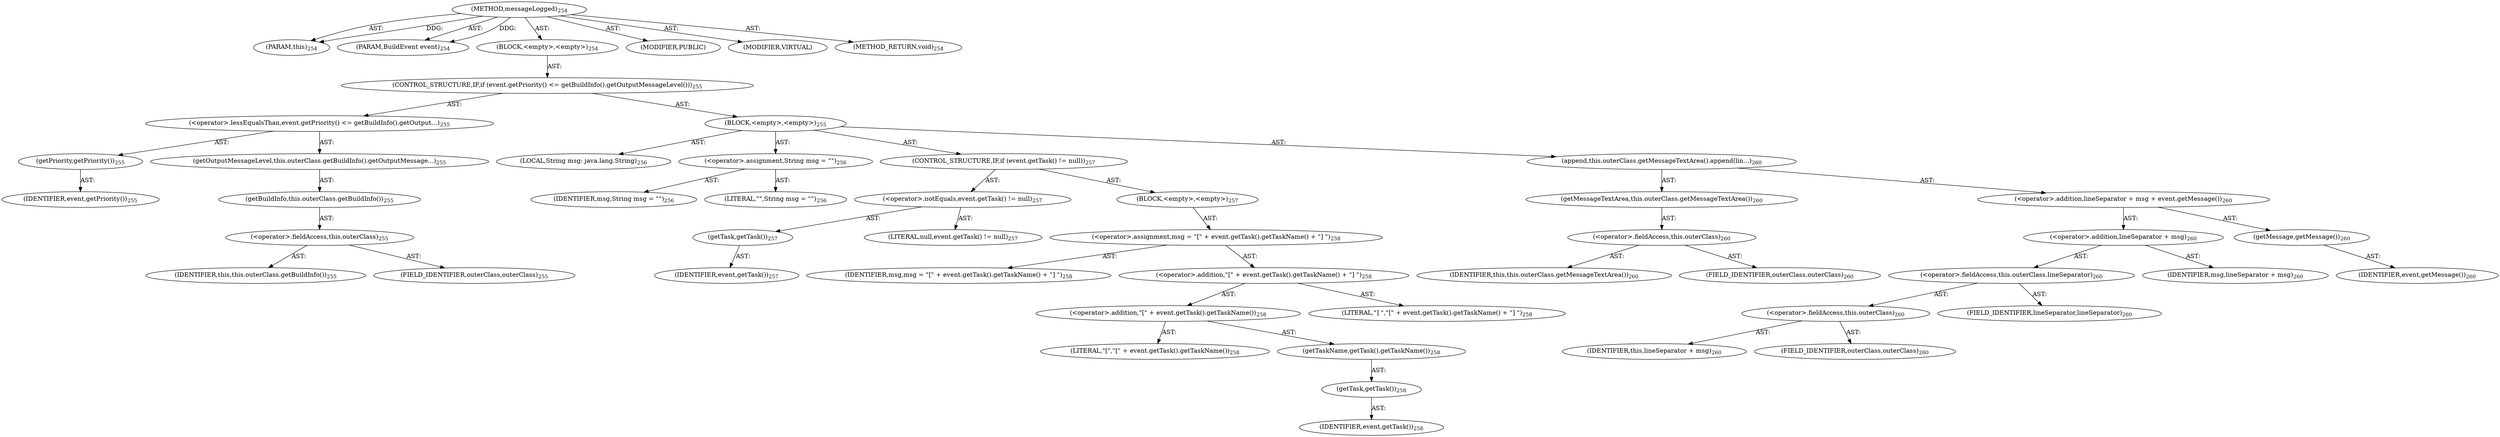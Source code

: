 digraph "messageLogged" {  
"111669149700" [label = <(METHOD,messageLogged)<SUB>254</SUB>> ]
"115964116995" [label = <(PARAM,this)<SUB>254</SUB>> ]
"115964117060" [label = <(PARAM,BuildEvent event)<SUB>254</SUB>> ]
"25769803785" [label = <(BLOCK,&lt;empty&gt;,&lt;empty&gt;)<SUB>254</SUB>> ]
"47244640261" [label = <(CONTROL_STRUCTURE,IF,if (event.getPriority() &lt;= getBuildInfo().getOutputMessageLevel()))<SUB>255</SUB>> ]
"30064771149" [label = <(&lt;operator&gt;.lessEqualsThan,event.getPriority() &lt;= getBuildInfo().getOutput...)<SUB>255</SUB>> ]
"30064771150" [label = <(getPriority,getPriority())<SUB>255</SUB>> ]
"68719477012" [label = <(IDENTIFIER,event,getPriority())<SUB>255</SUB>> ]
"30064771151" [label = <(getOutputMessageLevel,this.outerClass.getBuildInfo().getOutputMessage...)<SUB>255</SUB>> ]
"30064771152" [label = <(getBuildInfo,this.outerClass.getBuildInfo())<SUB>255</SUB>> ]
"30064771153" [label = <(&lt;operator&gt;.fieldAccess,this.outerClass)<SUB>255</SUB>> ]
"68719476748" [label = <(IDENTIFIER,this,this.outerClass.getBuildInfo())<SUB>255</SUB>> ]
"55834574875" [label = <(FIELD_IDENTIFIER,outerClass,outerClass)<SUB>255</SUB>> ]
"25769803786" [label = <(BLOCK,&lt;empty&gt;,&lt;empty&gt;)<SUB>255</SUB>> ]
"94489280514" [label = <(LOCAL,String msg: java.lang.String)<SUB>256</SUB>> ]
"30064771154" [label = <(&lt;operator&gt;.assignment,String msg = &quot;&quot;)<SUB>256</SUB>> ]
"68719477013" [label = <(IDENTIFIER,msg,String msg = &quot;&quot;)<SUB>256</SUB>> ]
"90194313225" [label = <(LITERAL,&quot;&quot;,String msg = &quot;&quot;)<SUB>256</SUB>> ]
"47244640262" [label = <(CONTROL_STRUCTURE,IF,if (event.getTask() != null))<SUB>257</SUB>> ]
"30064771155" [label = <(&lt;operator&gt;.notEquals,event.getTask() != null)<SUB>257</SUB>> ]
"30064771156" [label = <(getTask,getTask())<SUB>257</SUB>> ]
"68719477014" [label = <(IDENTIFIER,event,getTask())<SUB>257</SUB>> ]
"90194313226" [label = <(LITERAL,null,event.getTask() != null)<SUB>257</SUB>> ]
"25769803787" [label = <(BLOCK,&lt;empty&gt;,&lt;empty&gt;)<SUB>257</SUB>> ]
"30064771157" [label = <(&lt;operator&gt;.assignment,msg = &quot;[&quot; + event.getTask().getTaskName() + &quot;] &quot;)<SUB>258</SUB>> ]
"68719477015" [label = <(IDENTIFIER,msg,msg = &quot;[&quot; + event.getTask().getTaskName() + &quot;] &quot;)<SUB>258</SUB>> ]
"30064771158" [label = <(&lt;operator&gt;.addition,&quot;[&quot; + event.getTask().getTaskName() + &quot;] &quot;)<SUB>258</SUB>> ]
"30064771159" [label = <(&lt;operator&gt;.addition,&quot;[&quot; + event.getTask().getTaskName())<SUB>258</SUB>> ]
"90194313227" [label = <(LITERAL,&quot;[&quot;,&quot;[&quot; + event.getTask().getTaskName())<SUB>258</SUB>> ]
"30064771160" [label = <(getTaskName,getTask().getTaskName())<SUB>258</SUB>> ]
"30064771161" [label = <(getTask,getTask())<SUB>258</SUB>> ]
"68719477016" [label = <(IDENTIFIER,event,getTask())<SUB>258</SUB>> ]
"90194313228" [label = <(LITERAL,&quot;] &quot;,&quot;[&quot; + event.getTask().getTaskName() + &quot;] &quot;)<SUB>258</SUB>> ]
"30064771162" [label = <(append,this.outerClass.getMessageTextArea().append(lin...)<SUB>260</SUB>> ]
"30064771163" [label = <(getMessageTextArea,this.outerClass.getMessageTextArea())<SUB>260</SUB>> ]
"30064771164" [label = <(&lt;operator&gt;.fieldAccess,this.outerClass)<SUB>260</SUB>> ]
"68719476749" [label = <(IDENTIFIER,this,this.outerClass.getMessageTextArea())<SUB>260</SUB>> ]
"55834574876" [label = <(FIELD_IDENTIFIER,outerClass,outerClass)<SUB>260</SUB>> ]
"30064771165" [label = <(&lt;operator&gt;.addition,lineSeparator + msg + event.getMessage())<SUB>260</SUB>> ]
"30064771166" [label = <(&lt;operator&gt;.addition,lineSeparator + msg)<SUB>260</SUB>> ]
"30064771167" [label = <(&lt;operator&gt;.fieldAccess,this.outerClass.lineSeparator)<SUB>260</SUB>> ]
"30064771168" [label = <(&lt;operator&gt;.fieldAccess,this.outerClass)<SUB>260</SUB>> ]
"68719477017" [label = <(IDENTIFIER,this,lineSeparator + msg)<SUB>260</SUB>> ]
"55834574877" [label = <(FIELD_IDENTIFIER,outerClass,outerClass)<SUB>260</SUB>> ]
"55834574878" [label = <(FIELD_IDENTIFIER,lineSeparator,lineSeparator)<SUB>260</SUB>> ]
"68719477018" [label = <(IDENTIFIER,msg,lineSeparator + msg)<SUB>260</SUB>> ]
"30064771169" [label = <(getMessage,getMessage())<SUB>260</SUB>> ]
"68719477019" [label = <(IDENTIFIER,event,getMessage())<SUB>260</SUB>> ]
"133143986228" [label = <(MODIFIER,PUBLIC)> ]
"133143986229" [label = <(MODIFIER,VIRTUAL)> ]
"128849018884" [label = <(METHOD_RETURN,void)<SUB>254</SUB>> ]
  "111669149700" -> "115964116995"  [ label = "AST: "] 
  "111669149700" -> "115964117060"  [ label = "AST: "] 
  "111669149700" -> "25769803785"  [ label = "AST: "] 
  "111669149700" -> "133143986228"  [ label = "AST: "] 
  "111669149700" -> "133143986229"  [ label = "AST: "] 
  "111669149700" -> "128849018884"  [ label = "AST: "] 
  "25769803785" -> "47244640261"  [ label = "AST: "] 
  "47244640261" -> "30064771149"  [ label = "AST: "] 
  "47244640261" -> "25769803786"  [ label = "AST: "] 
  "30064771149" -> "30064771150"  [ label = "AST: "] 
  "30064771149" -> "30064771151"  [ label = "AST: "] 
  "30064771150" -> "68719477012"  [ label = "AST: "] 
  "30064771151" -> "30064771152"  [ label = "AST: "] 
  "30064771152" -> "30064771153"  [ label = "AST: "] 
  "30064771153" -> "68719476748"  [ label = "AST: "] 
  "30064771153" -> "55834574875"  [ label = "AST: "] 
  "25769803786" -> "94489280514"  [ label = "AST: "] 
  "25769803786" -> "30064771154"  [ label = "AST: "] 
  "25769803786" -> "47244640262"  [ label = "AST: "] 
  "25769803786" -> "30064771162"  [ label = "AST: "] 
  "30064771154" -> "68719477013"  [ label = "AST: "] 
  "30064771154" -> "90194313225"  [ label = "AST: "] 
  "47244640262" -> "30064771155"  [ label = "AST: "] 
  "47244640262" -> "25769803787"  [ label = "AST: "] 
  "30064771155" -> "30064771156"  [ label = "AST: "] 
  "30064771155" -> "90194313226"  [ label = "AST: "] 
  "30064771156" -> "68719477014"  [ label = "AST: "] 
  "25769803787" -> "30064771157"  [ label = "AST: "] 
  "30064771157" -> "68719477015"  [ label = "AST: "] 
  "30064771157" -> "30064771158"  [ label = "AST: "] 
  "30064771158" -> "30064771159"  [ label = "AST: "] 
  "30064771158" -> "90194313228"  [ label = "AST: "] 
  "30064771159" -> "90194313227"  [ label = "AST: "] 
  "30064771159" -> "30064771160"  [ label = "AST: "] 
  "30064771160" -> "30064771161"  [ label = "AST: "] 
  "30064771161" -> "68719477016"  [ label = "AST: "] 
  "30064771162" -> "30064771163"  [ label = "AST: "] 
  "30064771162" -> "30064771165"  [ label = "AST: "] 
  "30064771163" -> "30064771164"  [ label = "AST: "] 
  "30064771164" -> "68719476749"  [ label = "AST: "] 
  "30064771164" -> "55834574876"  [ label = "AST: "] 
  "30064771165" -> "30064771166"  [ label = "AST: "] 
  "30064771165" -> "30064771169"  [ label = "AST: "] 
  "30064771166" -> "30064771167"  [ label = "AST: "] 
  "30064771166" -> "68719477018"  [ label = "AST: "] 
  "30064771167" -> "30064771168"  [ label = "AST: "] 
  "30064771167" -> "55834574878"  [ label = "AST: "] 
  "30064771168" -> "68719477017"  [ label = "AST: "] 
  "30064771168" -> "55834574877"  [ label = "AST: "] 
  "30064771169" -> "68719477019"  [ label = "AST: "] 
  "111669149700" -> "115964116995"  [ label = "DDG: "] 
  "111669149700" -> "115964117060"  [ label = "DDG: "] 
}
